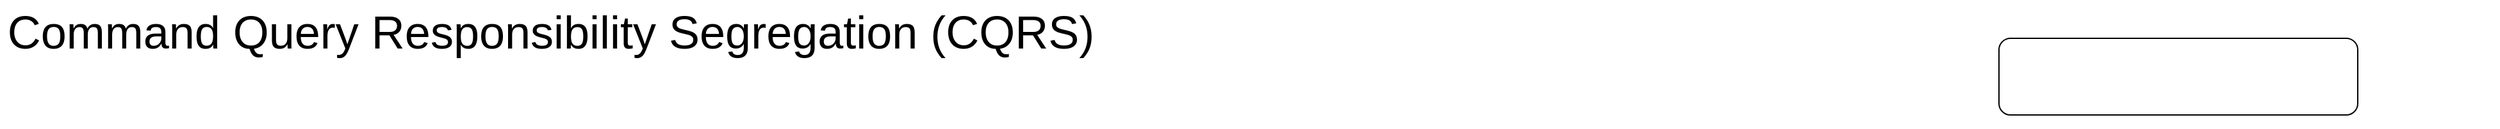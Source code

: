<mxfile>
    <diagram id="SjUQPPdZ5fzf65US_lPg" name="Page-1">
        <mxGraphModel dx="2026" dy="1012" grid="1" gridSize="10" guides="1" tooltips="1" connect="1" arrows="1" fold="1" page="1" pageScale="1" pageWidth="2000" pageHeight="1200" math="0" shadow="0">
            <root>
                <mxCell id="0"/>
                <mxCell id="1" parent="0"/>
                <mxCell id="2" value="&lt;font style=&quot;font-size: 36px;&quot;&gt;Command Query Responsibility Segregation (CQRS)&lt;/font&gt;" style="text;strokeColor=none;align=center;fillColor=none;html=1;verticalAlign=middle;whiteSpace=wrap;rounded=0;" vertex="1" parent="1">
                    <mxGeometry x="40" y="40" width="860" height="50" as="geometry"/>
                </mxCell>
                <mxCell id="3" value="&lt;span style=&quot;font-family: Söhne, ui-sans-serif, system-ui, -apple-system, &amp;quot;Segoe UI&amp;quot;, Roboto, Ubuntu, Cantarell, &amp;quot;Noto Sans&amp;quot;, sans-serif, &amp;quot;Helvetica Neue&amp;quot;, Arial, &amp;quot;Apple Color Emoji&amp;quot;, &amp;quot;Segoe UI Emoji&amp;quot;, &amp;quot;Segoe UI Symbol&amp;quot;, &amp;quot;Noto Color Emoji&amp;quot;; font-size: 16px; font-style: normal; font-variant-ligatures: normal; font-variant-caps: normal; font-weight: 400; letter-spacing: normal; orphans: 2; text-align: start; text-indent: 0px; text-transform: none; widows: 2; word-spacing: 0px; -webkit-text-stroke-width: 0px; text-decoration-thickness: initial; text-decoration-style: initial; text-decoration-color: initial; float: none; display: inline !important;&quot;&gt;&lt;font color=&quot;#ffffff&quot; style=&quot;font-size: 16px;&quot;&gt;It is an architectural pattern that separates the read and write operations of an application's data model into separate components.&lt;br style=&quot;font-size: 16px;&quot;&gt;CQRS promotes a clear distinction between the operations that change the application state (commands) and the operations that retrieve the data (queries).&lt;/font&gt;&lt;/span&gt;" style="text;html=1;strokeColor=none;fillColor=none;align=left;verticalAlign=middle;whiteSpace=wrap;rounded=0;fontSize=16;" vertex="1" parent="1">
                    <mxGeometry x="40" y="100" width="1950" height="40" as="geometry"/>
                </mxCell>
                <mxCell id="4" value="Event Sourcing" style="rounded=1;whiteSpace=wrap;html=1;labelBackgroundColor=none;fontSize=16;fontColor=#FFFFFF;" vertex="1" parent="1">
                    <mxGeometry x="1600" y="70" width="280" height="60" as="geometry"/>
                </mxCell>
            </root>
        </mxGraphModel>
    </diagram>
</mxfile>